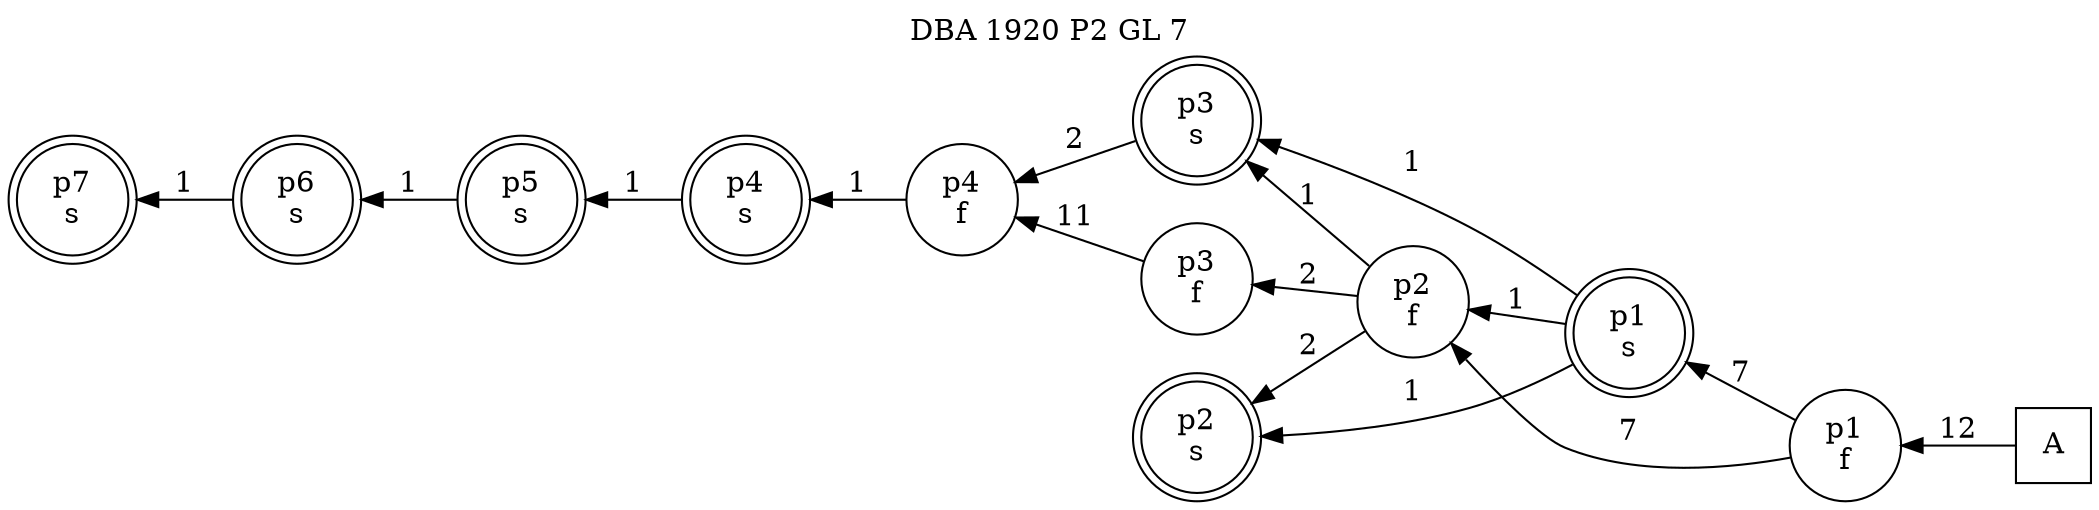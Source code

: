 digraph DBA_1920_P2_GL_7_GOOD {
labelloc="tl"
label= " DBA 1920 P2 GL 7 "
rankdir="RL";
"A" [shape="square" label="A"]
"p1_f" [shape="circle" label="p1
f"]
"p2_f" [shape="circle" label="p2
f"]
"p3_f" [shape="circle" label="p3
f"]
"p1_s" [shape="doublecircle" label="p1
s"]
"p2_s" [shape="doublecircle" label="p2
s"]
"p4_f" [shape="circle" label="p4
f"]
"p3_s" [shape="doublecircle" label="p3
s"]
"p4_s" [shape="doublecircle" label="p4
s"]
"p5_s" [shape="doublecircle" label="p5
s"]
"p6_s" [shape="doublecircle" label="p6
s"]
"p7_s" [shape="doublecircle" label="p7
s"]
"A" -> "p1_f" [ label=12]
"p1_f" -> "p2_f" [ label=7]
"p1_f" -> "p1_s" [ label=7]
"p2_f" -> "p3_f" [ label=2]
"p2_f" -> "p2_s" [ label=2]
"p2_f" -> "p3_s" [ label=1]
"p3_f" -> "p4_f" [ label=11]
"p1_s" -> "p2_f" [ label=1]
"p1_s" -> "p2_s" [ label=1]
"p1_s" -> "p3_s" [ label=1]
"p4_f" -> "p4_s" [ label=1]
"p3_s" -> "p4_f" [ label=2]
"p4_s" -> "p5_s" [ label=1]
"p5_s" -> "p6_s" [ label=1]
"p6_s" -> "p7_s" [ label=1]
}
